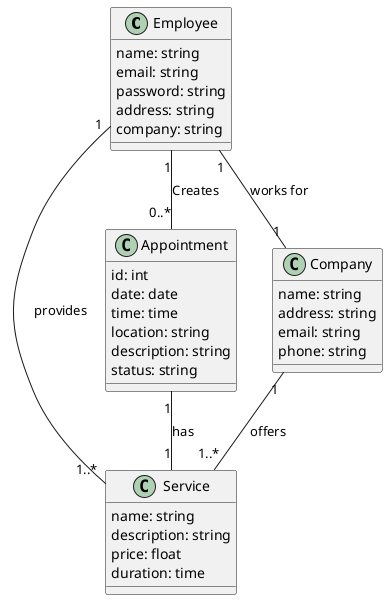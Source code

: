 @startuml Mdd version 1

class Employee {
    name: string
    email: string
    password: string
    address: string
    company: string
}

class Service {
    name: string
    description: string
    price: float
    duration: time
}

class Appointment {
    id: int
    date: date
    time: time
    location: string
    description: string
    status: string
}

class Company {
    name: string
    address: string
    email: string
    phone: string
}

Employee "1" -- "1" Company: works for
Employee "1" -- "0..*" Appointment: Creates
Appointment "1" -- "1" Service: has
Company "1" -- "1..*" Service: offers
Employee "1" -- "1..*" Service: provides



